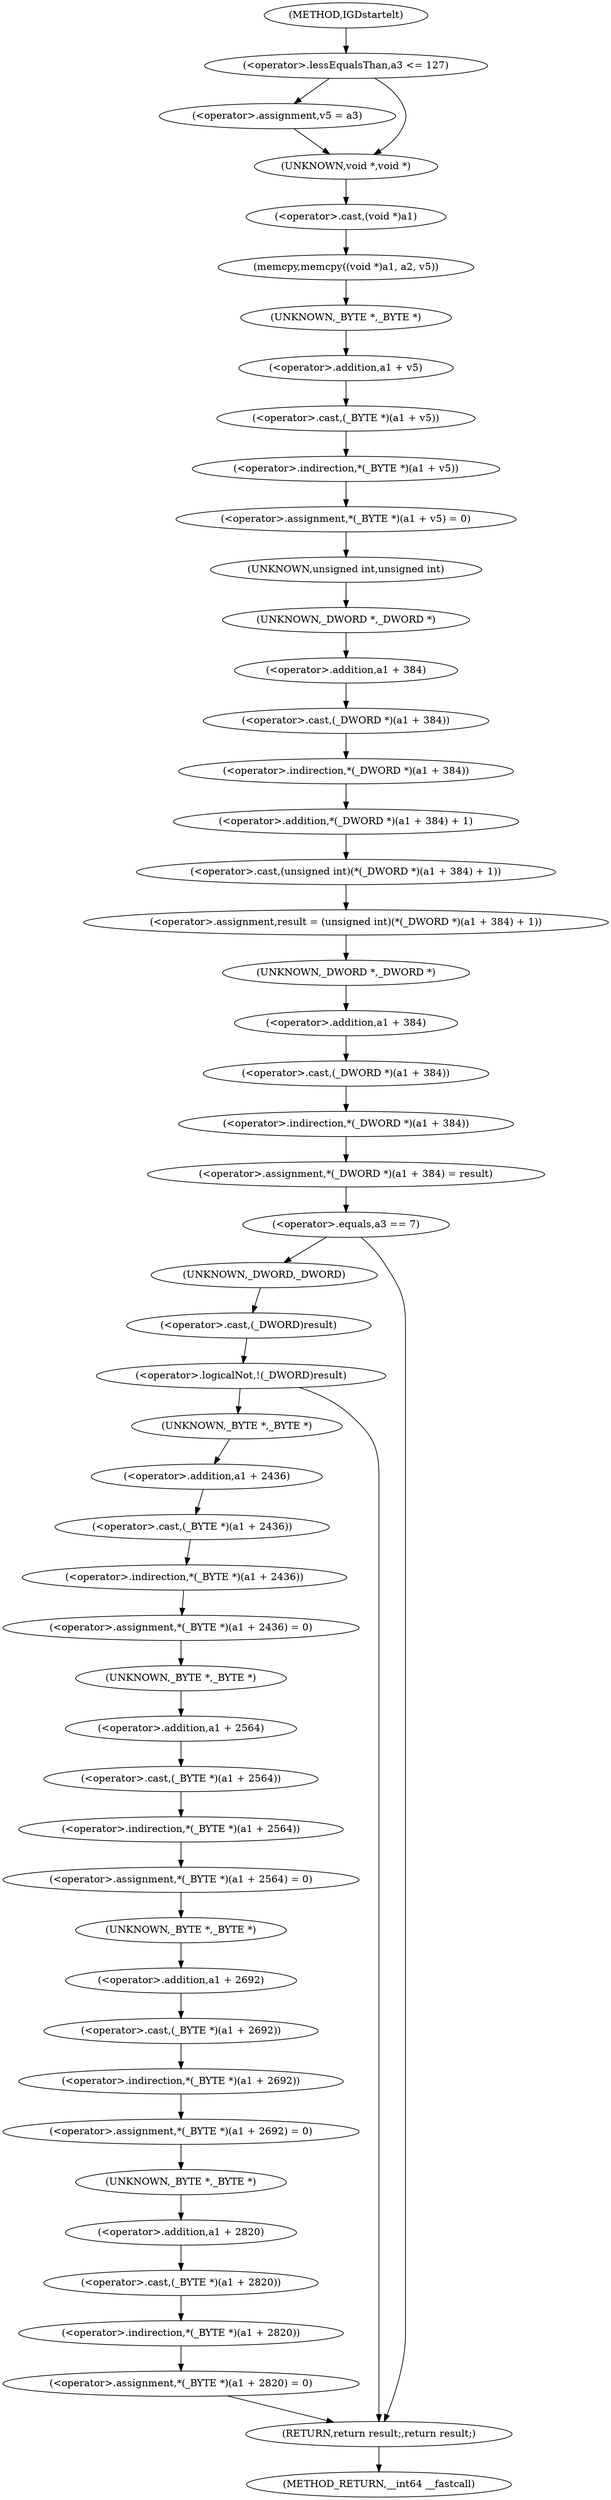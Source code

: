 digraph IGDstartelt {  
"1000112" [label = "(<operator>.lessEqualsThan,a3 <= 127)" ]
"1000115" [label = "(<operator>.assignment,v5 = a3)" ]
"1000118" [label = "(memcpy,memcpy((void *)a1, a2, v5))" ]
"1000119" [label = "(<operator>.cast,(void *)a1)" ]
"1000120" [label = "(UNKNOWN,void *,void *)" ]
"1000124" [label = "(<operator>.assignment,*(_BYTE *)(a1 + v5) = 0)" ]
"1000125" [label = "(<operator>.indirection,*(_BYTE *)(a1 + v5))" ]
"1000126" [label = "(<operator>.cast,(_BYTE *)(a1 + v5))" ]
"1000127" [label = "(UNKNOWN,_BYTE *,_BYTE *)" ]
"1000128" [label = "(<operator>.addition,a1 + v5)" ]
"1000132" [label = "(<operator>.assignment,result = (unsigned int)(*(_DWORD *)(a1 + 384) + 1))" ]
"1000134" [label = "(<operator>.cast,(unsigned int)(*(_DWORD *)(a1 + 384) + 1))" ]
"1000135" [label = "(UNKNOWN,unsigned int,unsigned int)" ]
"1000136" [label = "(<operator>.addition,*(_DWORD *)(a1 + 384) + 1)" ]
"1000137" [label = "(<operator>.indirection,*(_DWORD *)(a1 + 384))" ]
"1000138" [label = "(<operator>.cast,(_DWORD *)(a1 + 384))" ]
"1000139" [label = "(UNKNOWN,_DWORD *,_DWORD *)" ]
"1000140" [label = "(<operator>.addition,a1 + 384)" ]
"1000144" [label = "(<operator>.assignment,*(_DWORD *)(a1 + 384) = result)" ]
"1000145" [label = "(<operator>.indirection,*(_DWORD *)(a1 + 384))" ]
"1000146" [label = "(<operator>.cast,(_DWORD *)(a1 + 384))" ]
"1000147" [label = "(UNKNOWN,_DWORD *,_DWORD *)" ]
"1000148" [label = "(<operator>.addition,a1 + 384)" ]
"1000153" [label = "(<operator>.equals,a3 == 7)" ]
"1000158" [label = "(<operator>.logicalNot,!(_DWORD)result)" ]
"1000159" [label = "(<operator>.cast,(_DWORD)result)" ]
"1000160" [label = "(UNKNOWN,_DWORD,_DWORD)" ]
"1000163" [label = "(<operator>.assignment,*(_BYTE *)(a1 + 2436) = 0)" ]
"1000164" [label = "(<operator>.indirection,*(_BYTE *)(a1 + 2436))" ]
"1000165" [label = "(<operator>.cast,(_BYTE *)(a1 + 2436))" ]
"1000166" [label = "(UNKNOWN,_BYTE *,_BYTE *)" ]
"1000167" [label = "(<operator>.addition,a1 + 2436)" ]
"1000171" [label = "(<operator>.assignment,*(_BYTE *)(a1 + 2564) = 0)" ]
"1000172" [label = "(<operator>.indirection,*(_BYTE *)(a1 + 2564))" ]
"1000173" [label = "(<operator>.cast,(_BYTE *)(a1 + 2564))" ]
"1000174" [label = "(UNKNOWN,_BYTE *,_BYTE *)" ]
"1000175" [label = "(<operator>.addition,a1 + 2564)" ]
"1000179" [label = "(<operator>.assignment,*(_BYTE *)(a1 + 2692) = 0)" ]
"1000180" [label = "(<operator>.indirection,*(_BYTE *)(a1 + 2692))" ]
"1000181" [label = "(<operator>.cast,(_BYTE *)(a1 + 2692))" ]
"1000182" [label = "(UNKNOWN,_BYTE *,_BYTE *)" ]
"1000183" [label = "(<operator>.addition,a1 + 2692)" ]
"1000187" [label = "(<operator>.assignment,*(_BYTE *)(a1 + 2820) = 0)" ]
"1000188" [label = "(<operator>.indirection,*(_BYTE *)(a1 + 2820))" ]
"1000189" [label = "(<operator>.cast,(_BYTE *)(a1 + 2820))" ]
"1000190" [label = "(UNKNOWN,_BYTE *,_BYTE *)" ]
"1000191" [label = "(<operator>.addition,a1 + 2820)" ]
"1000195" [label = "(RETURN,return result;,return result;)" ]
"1000103" [label = "(METHOD,IGDstartelt)" ]
"1000197" [label = "(METHOD_RETURN,__int64 __fastcall)" ]
  "1000112" -> "1000120" 
  "1000112" -> "1000115" 
  "1000115" -> "1000120" 
  "1000118" -> "1000127" 
  "1000119" -> "1000118" 
  "1000120" -> "1000119" 
  "1000124" -> "1000135" 
  "1000125" -> "1000124" 
  "1000126" -> "1000125" 
  "1000127" -> "1000128" 
  "1000128" -> "1000126" 
  "1000132" -> "1000147" 
  "1000134" -> "1000132" 
  "1000135" -> "1000139" 
  "1000136" -> "1000134" 
  "1000137" -> "1000136" 
  "1000138" -> "1000137" 
  "1000139" -> "1000140" 
  "1000140" -> "1000138" 
  "1000144" -> "1000153" 
  "1000145" -> "1000144" 
  "1000146" -> "1000145" 
  "1000147" -> "1000148" 
  "1000148" -> "1000146" 
  "1000153" -> "1000160" 
  "1000153" -> "1000195" 
  "1000158" -> "1000166" 
  "1000158" -> "1000195" 
  "1000159" -> "1000158" 
  "1000160" -> "1000159" 
  "1000163" -> "1000174" 
  "1000164" -> "1000163" 
  "1000165" -> "1000164" 
  "1000166" -> "1000167" 
  "1000167" -> "1000165" 
  "1000171" -> "1000182" 
  "1000172" -> "1000171" 
  "1000173" -> "1000172" 
  "1000174" -> "1000175" 
  "1000175" -> "1000173" 
  "1000179" -> "1000190" 
  "1000180" -> "1000179" 
  "1000181" -> "1000180" 
  "1000182" -> "1000183" 
  "1000183" -> "1000181" 
  "1000187" -> "1000195" 
  "1000188" -> "1000187" 
  "1000189" -> "1000188" 
  "1000190" -> "1000191" 
  "1000191" -> "1000189" 
  "1000195" -> "1000197" 
  "1000103" -> "1000112" 
}
